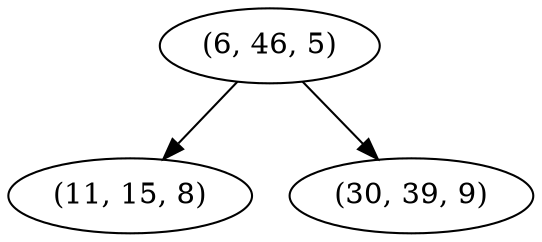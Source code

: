 digraph tree {
    "(6, 46, 5)";
    "(11, 15, 8)";
    "(30, 39, 9)";
    "(6, 46, 5)" -> "(11, 15, 8)";
    "(6, 46, 5)" -> "(30, 39, 9)";
}
